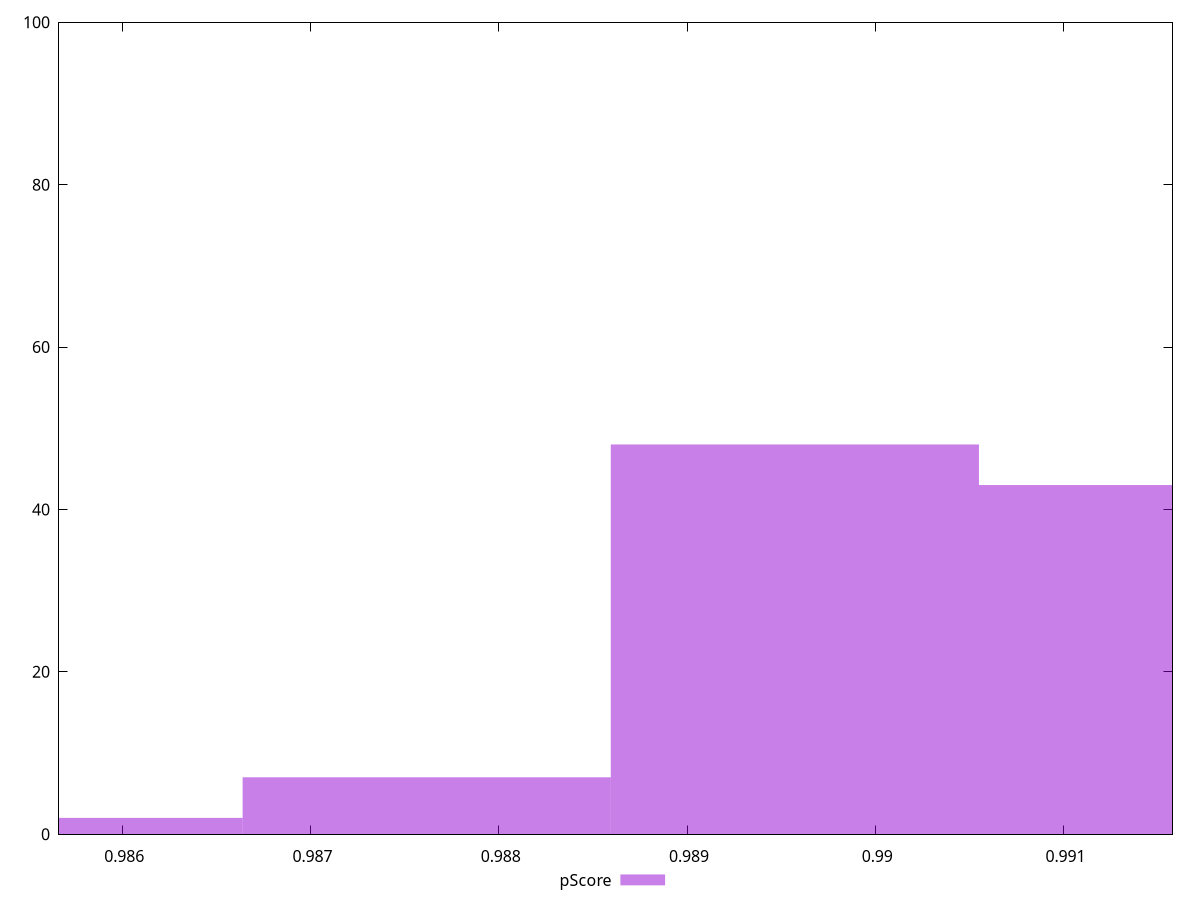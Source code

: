 reset

$pScore <<EOF
0.989572765608667 48
0.9876170882062784 7
0.9915284430110557 43
0.9856614108038897 2
EOF

set key outside below
set boxwidth 0.00195567740238867
set xrange [0.9856639742075987:0.9915786630371468]
set yrange [0:100]
set trange [0:100]
set style fill transparent solid 0.5 noborder
set terminal svg size 640, 490 enhanced background rgb 'white'
set output "reprap/bootup-time/samples/pages+cached/pScore/histogram.svg"

plot $pScore title "pScore" with boxes

reset
